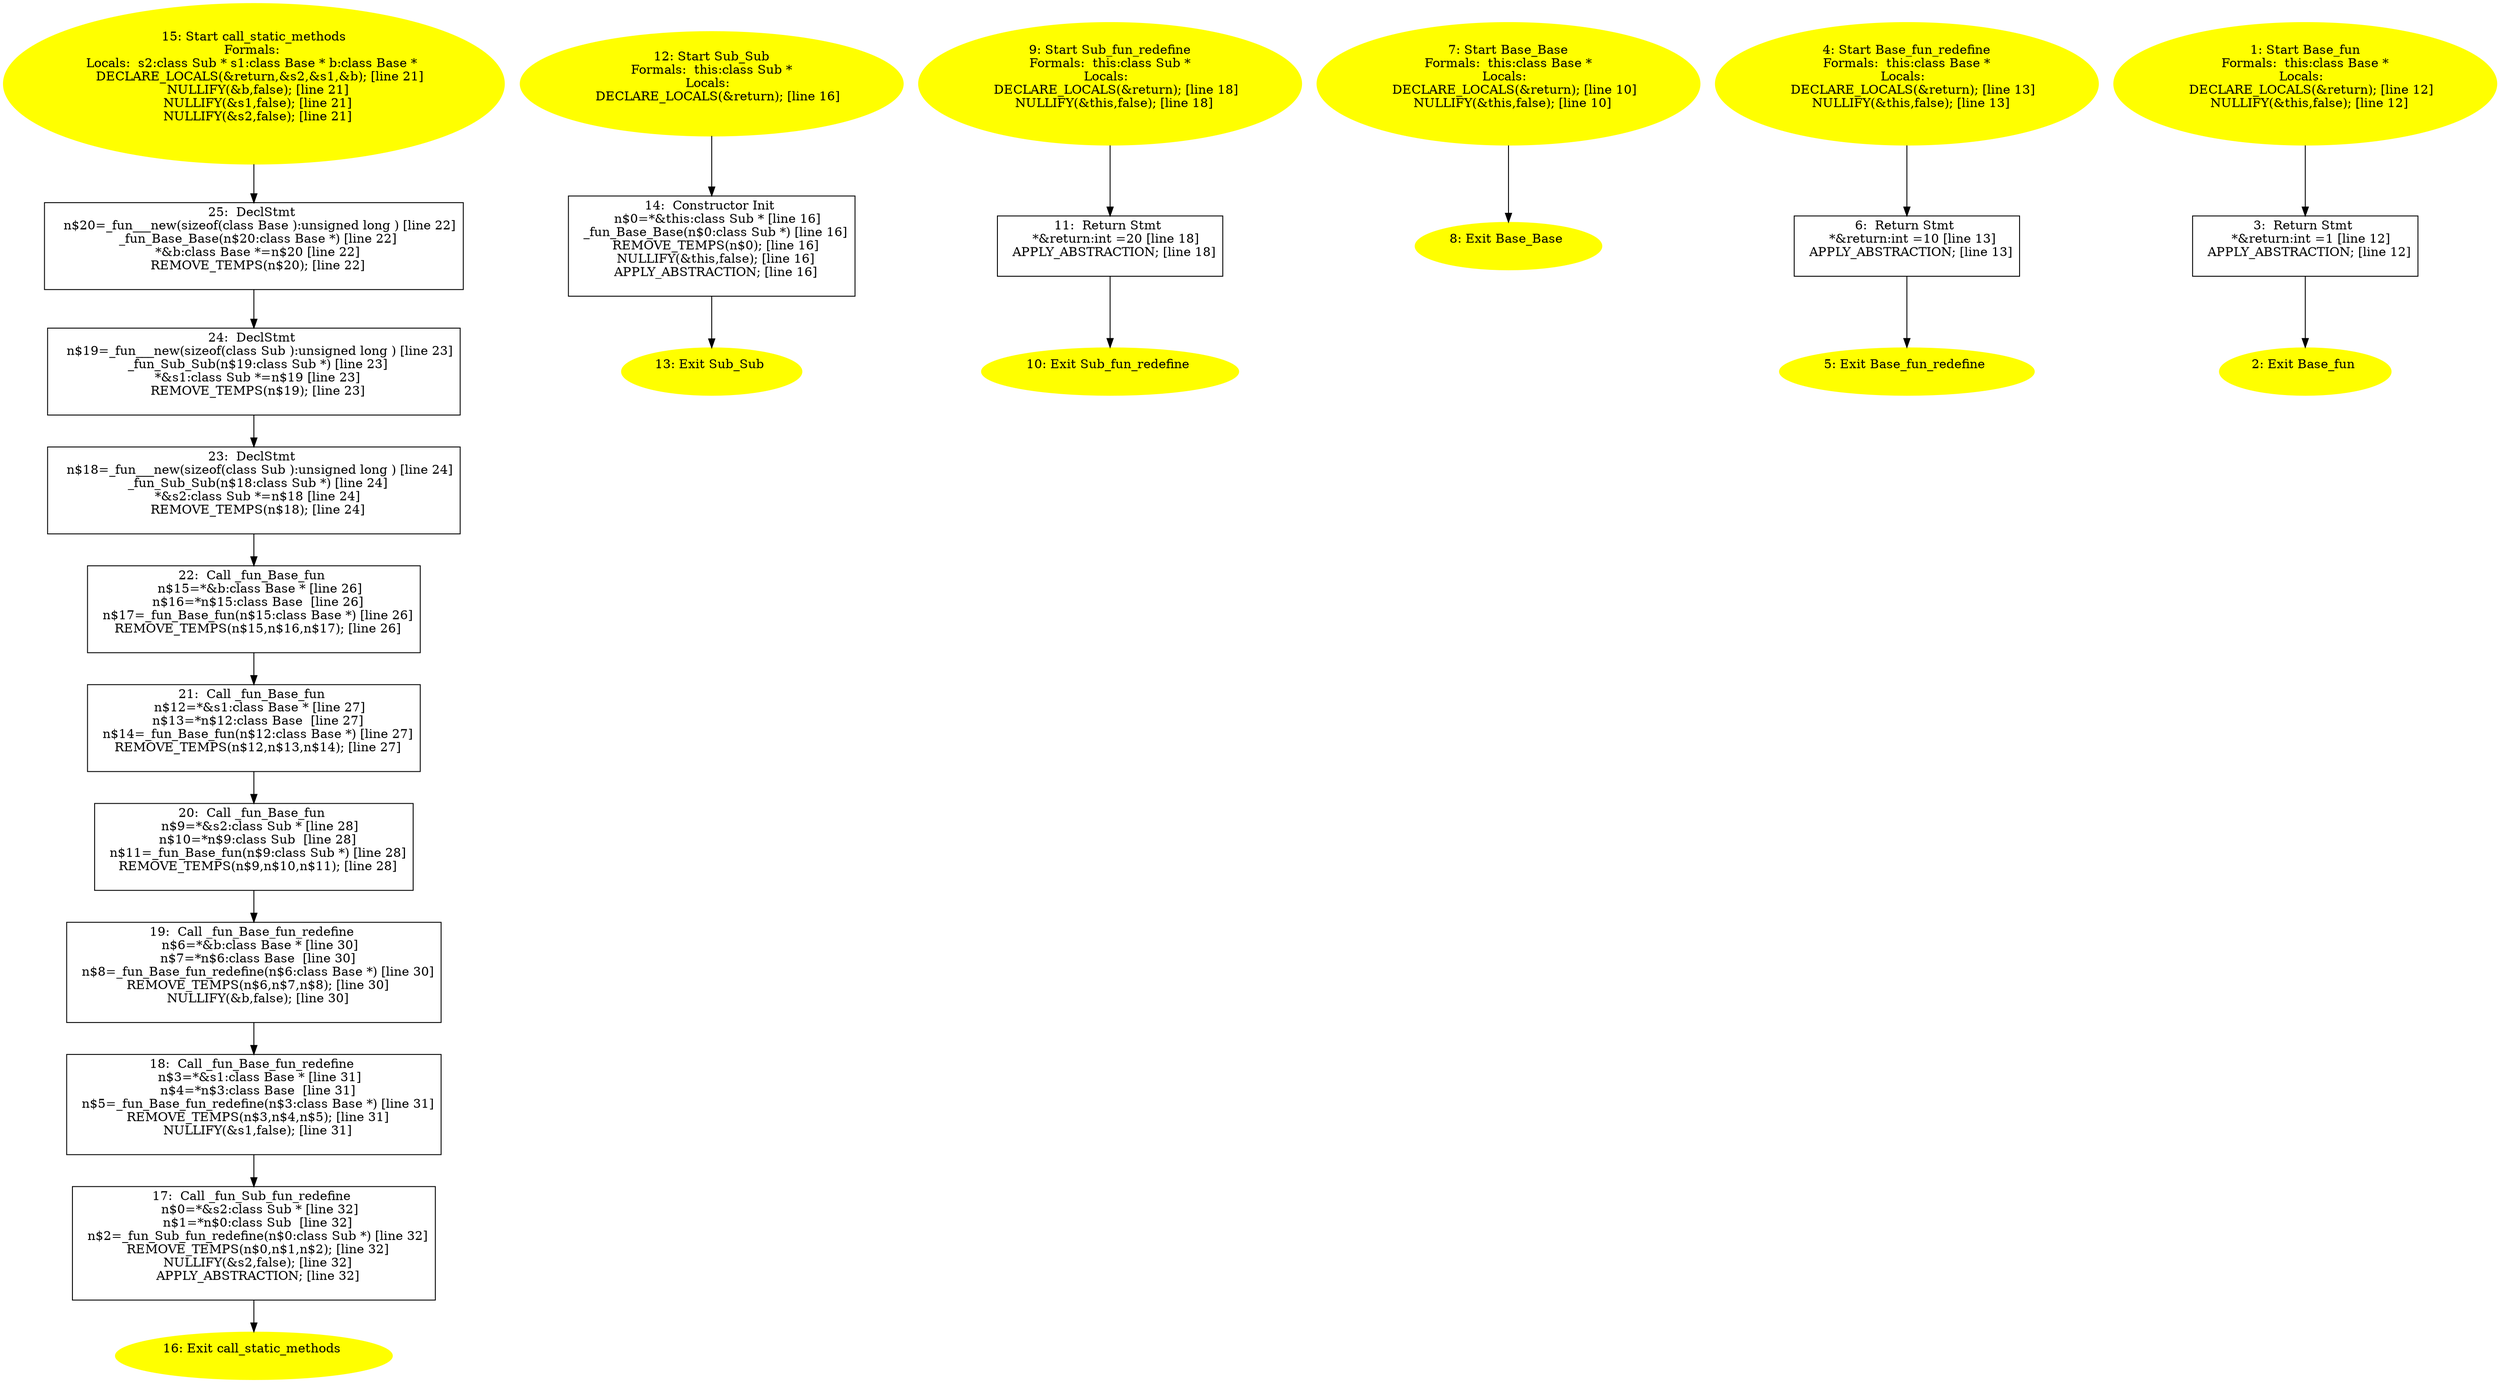 digraph iCFG {
25 [label="25:  DeclStmt \n   n$20=_fun___new(sizeof(class Base ):unsigned long ) [line 22]\n  _fun_Base_Base(n$20:class Base *) [line 22]\n  *&b:class Base *=n$20 [line 22]\n  REMOVE_TEMPS(n$20); [line 22]\n " shape="box"]
	

	 25 -> 24 ;
24 [label="24:  DeclStmt \n   n$19=_fun___new(sizeof(class Sub ):unsigned long ) [line 23]\n  _fun_Sub_Sub(n$19:class Sub *) [line 23]\n  *&s1:class Sub *=n$19 [line 23]\n  REMOVE_TEMPS(n$19); [line 23]\n " shape="box"]
	

	 24 -> 23 ;
23 [label="23:  DeclStmt \n   n$18=_fun___new(sizeof(class Sub ):unsigned long ) [line 24]\n  _fun_Sub_Sub(n$18:class Sub *) [line 24]\n  *&s2:class Sub *=n$18 [line 24]\n  REMOVE_TEMPS(n$18); [line 24]\n " shape="box"]
	

	 23 -> 22 ;
22 [label="22:  Call _fun_Base_fun \n   n$15=*&b:class Base * [line 26]\n  n$16=*n$15:class Base  [line 26]\n  n$17=_fun_Base_fun(n$15:class Base *) [line 26]\n  REMOVE_TEMPS(n$15,n$16,n$17); [line 26]\n " shape="box"]
	

	 22 -> 21 ;
21 [label="21:  Call _fun_Base_fun \n   n$12=*&s1:class Base * [line 27]\n  n$13=*n$12:class Base  [line 27]\n  n$14=_fun_Base_fun(n$12:class Base *) [line 27]\n  REMOVE_TEMPS(n$12,n$13,n$14); [line 27]\n " shape="box"]
	

	 21 -> 20 ;
20 [label="20:  Call _fun_Base_fun \n   n$9=*&s2:class Sub * [line 28]\n  n$10=*n$9:class Sub  [line 28]\n  n$11=_fun_Base_fun(n$9:class Sub *) [line 28]\n  REMOVE_TEMPS(n$9,n$10,n$11); [line 28]\n " shape="box"]
	

	 20 -> 19 ;
19 [label="19:  Call _fun_Base_fun_redefine \n   n$6=*&b:class Base * [line 30]\n  n$7=*n$6:class Base  [line 30]\n  n$8=_fun_Base_fun_redefine(n$6:class Base *) [line 30]\n  REMOVE_TEMPS(n$6,n$7,n$8); [line 30]\n  NULLIFY(&b,false); [line 30]\n " shape="box"]
	

	 19 -> 18 ;
18 [label="18:  Call _fun_Base_fun_redefine \n   n$3=*&s1:class Base * [line 31]\n  n$4=*n$3:class Base  [line 31]\n  n$5=_fun_Base_fun_redefine(n$3:class Base *) [line 31]\n  REMOVE_TEMPS(n$3,n$4,n$5); [line 31]\n  NULLIFY(&s1,false); [line 31]\n " shape="box"]
	

	 18 -> 17 ;
17 [label="17:  Call _fun_Sub_fun_redefine \n   n$0=*&s2:class Sub * [line 32]\n  n$1=*n$0:class Sub  [line 32]\n  n$2=_fun_Sub_fun_redefine(n$0:class Sub *) [line 32]\n  REMOVE_TEMPS(n$0,n$1,n$2); [line 32]\n  NULLIFY(&s2,false); [line 32]\n  APPLY_ABSTRACTION; [line 32]\n " shape="box"]
	

	 17 -> 16 ;
16 [label="16: Exit call_static_methods \n  " color=yellow style=filled]
	

15 [label="15: Start call_static_methods\nFormals: \nLocals:  s2:class Sub * s1:class Base * b:class Base * \n   DECLARE_LOCALS(&return,&s2,&s1,&b); [line 21]\n  NULLIFY(&b,false); [line 21]\n  NULLIFY(&s1,false); [line 21]\n  NULLIFY(&s2,false); [line 21]\n " color=yellow style=filled]
	

	 15 -> 25 ;
14 [label="14:  Constructor Init \n   n$0=*&this:class Sub * [line 16]\n  _fun_Base_Base(n$0:class Sub *) [line 16]\n  REMOVE_TEMPS(n$0); [line 16]\n  NULLIFY(&this,false); [line 16]\n  APPLY_ABSTRACTION; [line 16]\n " shape="box"]
	

	 14 -> 13 ;
13 [label="13: Exit Sub_Sub \n  " color=yellow style=filled]
	

12 [label="12: Start Sub_Sub\nFormals:  this:class Sub *\nLocals:  \n   DECLARE_LOCALS(&return); [line 16]\n " color=yellow style=filled]
	

	 12 -> 14 ;
11 [label="11:  Return Stmt \n   *&return:int =20 [line 18]\n  APPLY_ABSTRACTION; [line 18]\n " shape="box"]
	

	 11 -> 10 ;
10 [label="10: Exit Sub_fun_redefine \n  " color=yellow style=filled]
	

9 [label="9: Start Sub_fun_redefine\nFormals:  this:class Sub *\nLocals:  \n   DECLARE_LOCALS(&return); [line 18]\n  NULLIFY(&this,false); [line 18]\n " color=yellow style=filled]
	

	 9 -> 11 ;
8 [label="8: Exit Base_Base \n  " color=yellow style=filled]
	

7 [label="7: Start Base_Base\nFormals:  this:class Base *\nLocals:  \n   DECLARE_LOCALS(&return); [line 10]\n  NULLIFY(&this,false); [line 10]\n " color=yellow style=filled]
	

	 7 -> 8 ;
6 [label="6:  Return Stmt \n   *&return:int =10 [line 13]\n  APPLY_ABSTRACTION; [line 13]\n " shape="box"]
	

	 6 -> 5 ;
5 [label="5: Exit Base_fun_redefine \n  " color=yellow style=filled]
	

4 [label="4: Start Base_fun_redefine\nFormals:  this:class Base *\nLocals:  \n   DECLARE_LOCALS(&return); [line 13]\n  NULLIFY(&this,false); [line 13]\n " color=yellow style=filled]
	

	 4 -> 6 ;
3 [label="3:  Return Stmt \n   *&return:int =1 [line 12]\n  APPLY_ABSTRACTION; [line 12]\n " shape="box"]
	

	 3 -> 2 ;
2 [label="2: Exit Base_fun \n  " color=yellow style=filled]
	

1 [label="1: Start Base_fun\nFormals:  this:class Base *\nLocals:  \n   DECLARE_LOCALS(&return); [line 12]\n  NULLIFY(&this,false); [line 12]\n " color=yellow style=filled]
	

	 1 -> 3 ;
}
